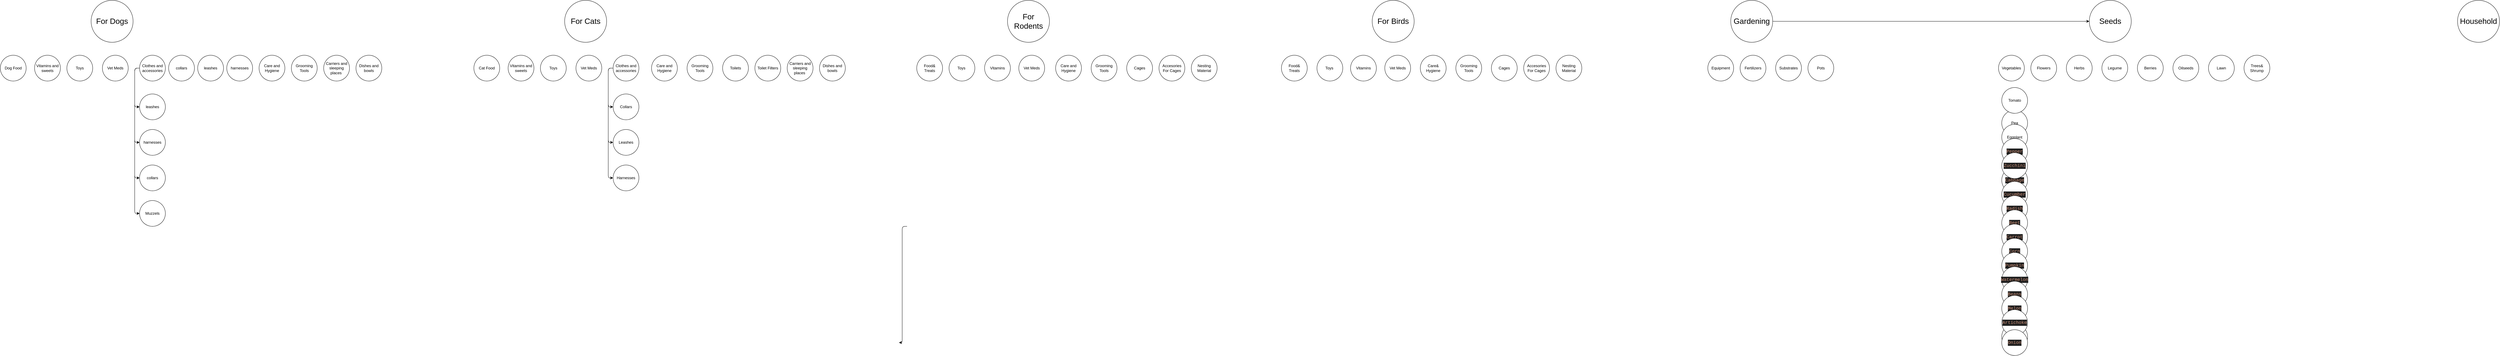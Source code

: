 <mxfile>
    <diagram id="dQ-gaCkEvzOyShW2wYSW" name="Page-1">
        <mxGraphModel dx="2062" dy="1292" grid="1" gridSize="10" guides="1" tooltips="1" connect="1" arrows="1" fold="1" page="1" pageScale="1" pageWidth="850" pageHeight="1100" math="0" shadow="0">
            <root>
                <mxCell id="0"/>
                <mxCell id="1" parent="0"/>
                <mxCell id="3" value="&lt;font style=&quot;font-size: 24px;&quot;&gt;For Dogs&lt;/font&gt;" style="ellipse;whiteSpace=wrap;html=1;" parent="1" vertex="1">
                    <mxGeometry x="25" y="290" width="130" height="130" as="geometry"/>
                </mxCell>
                <mxCell id="7" value="Toys" style="ellipse;whiteSpace=wrap;html=1;" parent="1" vertex="1">
                    <mxGeometry x="-50" y="460" width="80" height="80" as="geometry"/>
                </mxCell>
                <mxCell id="73" style="edgeStyle=elbowEdgeStyle;html=1;exitX=0;exitY=0.5;exitDx=0;exitDy=0;fontSize=24;entryX=0;entryY=0.5;entryDx=0;entryDy=0;" parent="1" source="8" target="58" edge="1">
                    <mxGeometry relative="1" as="geometry">
                        <mxPoint x="150" y="860" as="targetPoint"/>
                        <Array as="points">
                            <mxPoint x="160" y="725"/>
                        </Array>
                    </mxGeometry>
                </mxCell>
                <mxCell id="75" style="edgeStyle=elbowEdgeStyle;html=1;exitX=0;exitY=0.5;exitDx=0;exitDy=0;entryX=0;entryY=0.5;entryDx=0;entryDy=0;fontSize=24;" parent="1" source="8" target="49" edge="1">
                    <mxGeometry relative="1" as="geometry">
                        <Array as="points">
                            <mxPoint x="160" y="560"/>
                        </Array>
                    </mxGeometry>
                </mxCell>
                <mxCell id="76" style="edgeStyle=elbowEdgeStyle;html=1;exitX=0;exitY=0.5;exitDx=0;exitDy=0;entryX=0;entryY=0.5;entryDx=0;entryDy=0;fontSize=24;" parent="1" source="8" target="50" edge="1">
                    <mxGeometry relative="1" as="geometry">
                        <Array as="points">
                            <mxPoint x="160" y="550"/>
                        </Array>
                    </mxGeometry>
                </mxCell>
                <mxCell id="77" style="edgeStyle=elbowEdgeStyle;html=1;exitX=0;exitY=0.5;exitDx=0;exitDy=0;entryX=0;entryY=0.5;entryDx=0;entryDy=0;fontSize=24;" parent="1" source="8" target="48" edge="1">
                    <mxGeometry relative="1" as="geometry">
                        <Array as="points">
                            <mxPoint x="160" y="640"/>
                        </Array>
                    </mxGeometry>
                </mxCell>
                <mxCell id="8" value="Clothes and accessories" style="ellipse;whiteSpace=wrap;html=1;" parent="1" vertex="1">
                    <mxGeometry x="175" y="460" width="80" height="80" as="geometry"/>
                </mxCell>
                <mxCell id="10" value="Care and Hygiene" style="ellipse;whiteSpace=wrap;html=1;" parent="1" vertex="1">
                    <mxGeometry x="545" y="460" width="80" height="80" as="geometry"/>
                </mxCell>
                <mxCell id="25" value="collars" style="ellipse;whiteSpace=wrap;html=1;" parent="1" vertex="1">
                    <mxGeometry x="265" y="460" width="80" height="80" as="geometry"/>
                </mxCell>
                <mxCell id="26" value="leashes" style="ellipse;whiteSpace=wrap;html=1;" parent="1" vertex="1">
                    <mxGeometry x="355" y="460" width="80" height="80" as="geometry"/>
                </mxCell>
                <mxCell id="27" value="harnesses" style="ellipse;whiteSpace=wrap;html=1;" parent="1" vertex="1">
                    <mxGeometry x="445" y="460" width="80" height="80" as="geometry"/>
                </mxCell>
                <mxCell id="31" value="Dishes and bowls" style="ellipse;whiteSpace=wrap;html=1;" parent="1" vertex="1">
                    <mxGeometry x="845" y="460" width="80" height="80" as="geometry"/>
                </mxCell>
                <mxCell id="48" value="collars" style="ellipse;whiteSpace=wrap;html=1;" parent="1" vertex="1">
                    <mxGeometry x="175" y="800" width="80" height="80" as="geometry"/>
                </mxCell>
                <mxCell id="49" value="leashes" style="ellipse;whiteSpace=wrap;html=1;" parent="1" vertex="1">
                    <mxGeometry x="175" y="580" width="80" height="80" as="geometry"/>
                </mxCell>
                <mxCell id="50" value="harnesses" style="ellipse;whiteSpace=wrap;html=1;" parent="1" vertex="1">
                    <mxGeometry x="175" y="690" width="80" height="80" as="geometry"/>
                </mxCell>
                <mxCell id="55" value="Dog Food" style="ellipse;whiteSpace=wrap;html=1;" parent="1" vertex="1">
                    <mxGeometry x="-256" y="460" width="80" height="80" as="geometry"/>
                </mxCell>
                <mxCell id="56" value="Vitamins and sweets" style="ellipse;whiteSpace=wrap;html=1;" parent="1" vertex="1">
                    <mxGeometry x="-150" y="460" width="80" height="80" as="geometry"/>
                </mxCell>
                <mxCell id="57" value="Carriers and sleeping places&amp;nbsp;" style="ellipse;whiteSpace=wrap;html=1;" parent="1" vertex="1">
                    <mxGeometry x="745" y="460" width="80" height="80" as="geometry"/>
                </mxCell>
                <mxCell id="58" value="Muzzels" style="ellipse;whiteSpace=wrap;html=1;" parent="1" vertex="1">
                    <mxGeometry x="175" y="910" width="80" height="80" as="geometry"/>
                </mxCell>
                <mxCell id="61" value="Vet Meds" style="ellipse;whiteSpace=wrap;html=1;" parent="1" vertex="1">
                    <mxGeometry x="60" y="460" width="80" height="80" as="geometry"/>
                </mxCell>
                <mxCell id="63" value="Grooming Tools" style="ellipse;whiteSpace=wrap;html=1;" parent="1" vertex="1">
                    <mxGeometry x="645" y="460" width="80" height="80" as="geometry"/>
                </mxCell>
                <mxCell id="78" value="&lt;span style=&quot;font-size: 24px;&quot;&gt;For Cats&lt;/span&gt;" style="ellipse;whiteSpace=wrap;html=1;" parent="1" vertex="1">
                    <mxGeometry x="1491" y="290" width="130" height="130" as="geometry"/>
                </mxCell>
                <mxCell id="79" value="Toys" style="ellipse;whiteSpace=wrap;html=1;" parent="1" vertex="1">
                    <mxGeometry x="1416" y="460" width="80" height="80" as="geometry"/>
                </mxCell>
                <mxCell id="81" style="edgeStyle=elbowEdgeStyle;html=1;exitX=0;exitY=0.5;exitDx=0;exitDy=0;entryX=0;entryY=0.5;entryDx=0;entryDy=0;fontSize=24;" parent="1" source="84" target="91" edge="1">
                    <mxGeometry relative="1" as="geometry">
                        <Array as="points">
                            <mxPoint x="1626" y="560"/>
                        </Array>
                    </mxGeometry>
                </mxCell>
                <mxCell id="82" style="edgeStyle=elbowEdgeStyle;html=1;exitX=0;exitY=0.5;exitDx=0;exitDy=0;entryX=0;entryY=0.5;entryDx=0;entryDy=0;fontSize=24;" parent="1" source="84" target="92" edge="1">
                    <mxGeometry relative="1" as="geometry">
                        <Array as="points">
                            <mxPoint x="1626" y="550"/>
                        </Array>
                    </mxGeometry>
                </mxCell>
                <mxCell id="83" style="edgeStyle=elbowEdgeStyle;html=1;exitX=0;exitY=0.5;exitDx=0;exitDy=0;entryX=0;entryY=0.5;entryDx=0;entryDy=0;fontSize=24;" parent="1" source="84" target="90" edge="1">
                    <mxGeometry relative="1" as="geometry">
                        <Array as="points">
                            <mxPoint x="1626" y="640"/>
                        </Array>
                    </mxGeometry>
                </mxCell>
                <mxCell id="84" value="Clothes and accessories" style="ellipse;whiteSpace=wrap;html=1;" parent="1" vertex="1">
                    <mxGeometry x="1641" y="460" width="80" height="80" as="geometry"/>
                </mxCell>
                <mxCell id="85" value="Care and Hygiene" style="ellipse;whiteSpace=wrap;html=1;" parent="1" vertex="1">
                    <mxGeometry x="1760" y="460" width="80" height="80" as="geometry"/>
                </mxCell>
                <mxCell id="89" value="Dishes and bowls" style="ellipse;whiteSpace=wrap;html=1;" parent="1" vertex="1">
                    <mxGeometry x="2280" y="460" width="80" height="80" as="geometry"/>
                </mxCell>
                <mxCell id="90" value="Harnesses" style="ellipse;whiteSpace=wrap;html=1;" parent="1" vertex="1">
                    <mxGeometry x="1641" y="800" width="80" height="80" as="geometry"/>
                </mxCell>
                <mxCell id="91" value="Collars" style="ellipse;whiteSpace=wrap;html=1;" parent="1" vertex="1">
                    <mxGeometry x="1641" y="580" width="80" height="80" as="geometry"/>
                </mxCell>
                <mxCell id="92" value="Leashes" style="ellipse;whiteSpace=wrap;html=1;" parent="1" vertex="1">
                    <mxGeometry x="1641" y="690" width="80" height="80" as="geometry"/>
                </mxCell>
                <mxCell id="93" value="Cat Food" style="ellipse;whiteSpace=wrap;html=1;" parent="1" vertex="1">
                    <mxGeometry x="1210" y="460" width="80" height="80" as="geometry"/>
                </mxCell>
                <mxCell id="94" value="Vitamins and sweets" style="ellipse;whiteSpace=wrap;html=1;" parent="1" vertex="1">
                    <mxGeometry x="1316" y="460" width="80" height="80" as="geometry"/>
                </mxCell>
                <mxCell id="95" value="Carriers and sleeping places&amp;nbsp;" style="ellipse;whiteSpace=wrap;html=1;" parent="1" vertex="1">
                    <mxGeometry x="2180" y="460" width="80" height="80" as="geometry"/>
                </mxCell>
                <mxCell id="97" value="Vet Meds" style="ellipse;whiteSpace=wrap;html=1;" parent="1" vertex="1">
                    <mxGeometry x="1526" y="460" width="80" height="80" as="geometry"/>
                </mxCell>
                <mxCell id="98" value="Grooming Tools" style="ellipse;whiteSpace=wrap;html=1;" parent="1" vertex="1">
                    <mxGeometry x="1870" y="460" width="80" height="80" as="geometry"/>
                </mxCell>
                <mxCell id="99" value="Toilets" style="ellipse;whiteSpace=wrap;html=1;" parent="1" vertex="1">
                    <mxGeometry x="1980" y="460" width="80" height="80" as="geometry"/>
                </mxCell>
                <mxCell id="100" value="Toilet Filters" style="ellipse;whiteSpace=wrap;html=1;" parent="1" vertex="1">
                    <mxGeometry x="2080" y="460" width="80" height="80" as="geometry"/>
                </mxCell>
                <mxCell id="101" value="&lt;span style=&quot;font-size: 24px;&quot;&gt;For Rodents&lt;/span&gt;" style="ellipse;whiteSpace=wrap;html=1;" parent="1" vertex="1">
                    <mxGeometry x="2862" y="290" width="130" height="130" as="geometry"/>
                </mxCell>
                <mxCell id="102" value="Toys&amp;nbsp;" style="ellipse;whiteSpace=wrap;html=1;" parent="1" vertex="1">
                    <mxGeometry x="2681" y="460" width="80" height="80" as="geometry"/>
                </mxCell>
                <mxCell id="103" style="edgeStyle=elbowEdgeStyle;html=1;exitX=0;exitY=0.5;exitDx=0;exitDy=0;fontSize=24;entryX=0;entryY=0.5;entryDx=0;entryDy=0;" parent="1" edge="1">
                    <mxGeometry relative="1" as="geometry">
                        <mxPoint x="2526" y="1350" as="targetPoint"/>
                        <mxPoint x="2551.0" y="990" as="sourcePoint"/>
                        <Array as="points">
                            <mxPoint x="2536" y="1215"/>
                        </Array>
                    </mxGeometry>
                </mxCell>
                <mxCell id="104" style="edgeStyle=elbowEdgeStyle;html=1;exitX=0;exitY=0.5;exitDx=0;exitDy=0;entryX=0;entryY=0.5;entryDx=0;entryDy=0;fontSize=24;" parent="1" edge="1">
                    <mxGeometry relative="1" as="geometry">
                        <mxPoint x="2551.0" y="990" as="sourcePoint"/>
                        <Array as="points">
                            <mxPoint x="2536" y="1050"/>
                        </Array>
                    </mxGeometry>
                </mxCell>
                <mxCell id="105" style="edgeStyle=elbowEdgeStyle;html=1;exitX=0;exitY=0.5;exitDx=0;exitDy=0;entryX=0;entryY=0.5;entryDx=0;entryDy=0;fontSize=24;" parent="1" edge="1">
                    <mxGeometry relative="1" as="geometry">
                        <mxPoint x="2551.0" y="990" as="sourcePoint"/>
                        <Array as="points">
                            <mxPoint x="2536" y="1040"/>
                        </Array>
                    </mxGeometry>
                </mxCell>
                <mxCell id="106" style="edgeStyle=elbowEdgeStyle;html=1;exitX=0;exitY=0.5;exitDx=0;exitDy=0;entryX=0;entryY=0.5;entryDx=0;entryDy=0;fontSize=24;" parent="1" edge="1">
                    <mxGeometry relative="1" as="geometry">
                        <mxPoint x="2551.0" y="990" as="sourcePoint"/>
                        <Array as="points">
                            <mxPoint x="2536" y="1130"/>
                        </Array>
                    </mxGeometry>
                </mxCell>
                <mxCell id="108" value="Care and Hygiene" style="ellipse;whiteSpace=wrap;html=1;" parent="1" vertex="1">
                    <mxGeometry x="3011" y="460" width="80" height="80" as="geometry"/>
                </mxCell>
                <mxCell id="113" value="Food&amp;amp;&lt;br&gt;Treats" style="ellipse;whiteSpace=wrap;html=1;" parent="1" vertex="1">
                    <mxGeometry x="2581" y="460" width="80" height="80" as="geometry"/>
                </mxCell>
                <mxCell id="114" value="Vitamins" style="ellipse;whiteSpace=wrap;html=1;" parent="1" vertex="1">
                    <mxGeometry x="2791" y="460" width="80" height="80" as="geometry"/>
                </mxCell>
                <mxCell id="117" value="Vet Meds" style="ellipse;whiteSpace=wrap;html=1;" parent="1" vertex="1">
                    <mxGeometry x="2897" y="460" width="80" height="80" as="geometry"/>
                </mxCell>
                <mxCell id="118" value="Grooming Tools" style="ellipse;whiteSpace=wrap;html=1;" parent="1" vertex="1">
                    <mxGeometry x="3121" y="460" width="80" height="80" as="geometry"/>
                </mxCell>
                <mxCell id="121" value="Accesories For Cages" style="ellipse;whiteSpace=wrap;html=1;" parent="1" vertex="1">
                    <mxGeometry x="3331" y="460" width="80" height="80" as="geometry"/>
                </mxCell>
                <mxCell id="122" value="Nesting Material" style="ellipse;whiteSpace=wrap;html=1;" parent="1" vertex="1">
                    <mxGeometry x="3431" y="460" width="80" height="80" as="geometry"/>
                </mxCell>
                <mxCell id="123" value="Cages" style="ellipse;whiteSpace=wrap;html=1;" parent="1" vertex="1">
                    <mxGeometry x="3231" y="460" width="80" height="80" as="geometry"/>
                </mxCell>
                <mxCell id="124" value="&lt;span style=&quot;font-size: 24px;&quot;&gt;For Birds&lt;/span&gt;" style="ellipse;whiteSpace=wrap;html=1;" parent="1" vertex="1">
                    <mxGeometry x="3991" y="290" width="130" height="130" as="geometry"/>
                </mxCell>
                <mxCell id="125" value="Toys&amp;nbsp;" style="ellipse;whiteSpace=wrap;html=1;" parent="1" vertex="1">
                    <mxGeometry x="3820" y="460" width="80" height="80" as="geometry"/>
                </mxCell>
                <mxCell id="126" value="Care&amp;amp;&lt;br&gt;Hygiene" style="ellipse;whiteSpace=wrap;html=1;" parent="1" vertex="1">
                    <mxGeometry x="4140" y="460" width="80" height="80" as="geometry"/>
                </mxCell>
                <mxCell id="127" value="Food&amp;amp;&lt;br&gt;Treats" style="ellipse;whiteSpace=wrap;html=1;" parent="1" vertex="1">
                    <mxGeometry x="3710" y="460" width="80" height="80" as="geometry"/>
                </mxCell>
                <mxCell id="128" value="Vitamins" style="ellipse;whiteSpace=wrap;html=1;" parent="1" vertex="1">
                    <mxGeometry x="3924" y="460" width="80" height="80" as="geometry"/>
                </mxCell>
                <mxCell id="129" value="Vet Meds" style="ellipse;whiteSpace=wrap;html=1;" parent="1" vertex="1">
                    <mxGeometry x="4030" y="460" width="80" height="80" as="geometry"/>
                </mxCell>
                <mxCell id="130" value="Grooming Tools" style="ellipse;whiteSpace=wrap;html=1;" parent="1" vertex="1">
                    <mxGeometry x="4250" y="460" width="80" height="80" as="geometry"/>
                </mxCell>
                <mxCell id="131" value="Accesories For Cages" style="ellipse;whiteSpace=wrap;html=1;" parent="1" vertex="1">
                    <mxGeometry x="4460" y="460" width="80" height="80" as="geometry"/>
                </mxCell>
                <mxCell id="132" value="Nesting Material" style="ellipse;whiteSpace=wrap;html=1;" parent="1" vertex="1">
                    <mxGeometry x="4560" y="460" width="80" height="80" as="geometry"/>
                </mxCell>
                <mxCell id="133" value="Cages" style="ellipse;whiteSpace=wrap;html=1;" parent="1" vertex="1">
                    <mxGeometry x="4360" y="460" width="80" height="80" as="geometry"/>
                </mxCell>
                <mxCell id="137" value="&lt;span style=&quot;font-size: 24px;&quot;&gt;Seeds&lt;/span&gt;" style="ellipse;whiteSpace=wrap;html=1;" parent="1" vertex="1">
                    <mxGeometry x="6211" y="290" width="130" height="130" as="geometry"/>
                </mxCell>
                <mxCell id="138" value="Flowers" style="ellipse;whiteSpace=wrap;html=1;" parent="1" vertex="1">
                    <mxGeometry x="6030" y="460" width="80" height="80" as="geometry"/>
                </mxCell>
                <mxCell id="139" value="Berries" style="ellipse;whiteSpace=wrap;html=1;" parent="1" vertex="1">
                    <mxGeometry x="6360" y="460" width="80" height="80" as="geometry"/>
                </mxCell>
                <mxCell id="140" value="Vegetables" style="ellipse;whiteSpace=wrap;html=1;" parent="1" vertex="1">
                    <mxGeometry x="5930" y="460" width="80" height="80" as="geometry"/>
                </mxCell>
                <mxCell id="141" value="Herbs" style="ellipse;whiteSpace=wrap;html=1;" parent="1" vertex="1">
                    <mxGeometry x="6140" y="460" width="80" height="80" as="geometry"/>
                </mxCell>
                <mxCell id="142" value="Lawn" style="ellipse;whiteSpace=wrap;html=1;" parent="1" vertex="1">
                    <mxGeometry x="6580" y="460" width="80" height="80" as="geometry"/>
                </mxCell>
                <mxCell id="143" value="Oilseeds" style="ellipse;whiteSpace=wrap;html=1;" parent="1" vertex="1">
                    <mxGeometry x="6470" y="460" width="80" height="80" as="geometry"/>
                </mxCell>
                <mxCell id="146" value="Trees&amp;amp;&lt;br&gt;Shrump" style="ellipse;whiteSpace=wrap;html=1;" parent="1" vertex="1">
                    <mxGeometry x="6690" y="460" width="80" height="80" as="geometry"/>
                </mxCell>
                <mxCell id="158" style="edgeStyle=elbowEdgeStyle;html=1;exitX=1;exitY=0.5;exitDx=0;exitDy=0;entryX=0;entryY=0.5;entryDx=0;entryDy=0;fontSize=24;" parent="1" source="147" target="137" edge="1">
                    <mxGeometry relative="1" as="geometry"/>
                </mxCell>
                <mxCell id="147" value="&lt;span style=&quot;font-size: 24px;&quot;&gt;Gardening&lt;br&gt;&lt;/span&gt;" style="ellipse;whiteSpace=wrap;html=1;" parent="1" vertex="1">
                    <mxGeometry x="5101" y="290" width="130" height="130" as="geometry"/>
                </mxCell>
                <mxCell id="148" value="Fertilizers" style="ellipse;whiteSpace=wrap;html=1;" parent="1" vertex="1">
                    <mxGeometry x="5130" y="460" width="80" height="80" as="geometry"/>
                </mxCell>
                <mxCell id="150" value="Equipment" style="ellipse;whiteSpace=wrap;html=1;" parent="1" vertex="1">
                    <mxGeometry x="5030" y="460" width="80" height="80" as="geometry"/>
                </mxCell>
                <mxCell id="151" value="Substrates" style="ellipse;whiteSpace=wrap;html=1;" parent="1" vertex="1">
                    <mxGeometry x="5240" y="460" width="80" height="80" as="geometry"/>
                </mxCell>
                <mxCell id="159" value="&lt;span style=&quot;font-size: 24px;&quot;&gt;Household&lt;/span&gt;" style="ellipse;whiteSpace=wrap;html=1;" parent="1" vertex="1">
                    <mxGeometry x="7351" y="290" width="130" height="130" as="geometry"/>
                </mxCell>
                <mxCell id="169" value="Legume" style="ellipse;whiteSpace=wrap;html=1;" parent="1" vertex="1">
                    <mxGeometry x="6250" y="460" width="80" height="80" as="geometry"/>
                </mxCell>
                <mxCell id="170" value="Pots" style="ellipse;whiteSpace=wrap;html=1;" vertex="1" parent="1">
                    <mxGeometry x="5340" y="460" width="80" height="80" as="geometry"/>
                </mxCell>
                <mxCell id="172" value="Pea" style="ellipse;whiteSpace=wrap;html=1;" vertex="1" parent="1">
                    <mxGeometry x="5940" y="630" width="80" height="80" as="geometry"/>
                </mxCell>
                <mxCell id="173" value="Tomato" style="ellipse;whiteSpace=wrap;html=1;" vertex="1" parent="1">
                    <mxGeometry x="5940" y="560" width="80" height="80" as="geometry"/>
                </mxCell>
                <mxCell id="174" value="Eggplant" style="ellipse;whiteSpace=wrap;html=1;" vertex="1" parent="1">
                    <mxGeometry x="5940" y="674" width="80" height="80" as="geometry"/>
                </mxCell>
                <mxCell id="175" value="&lt;div style=&quot;color: rgb(204, 204, 204); background-color: rgb(31, 31, 31); font-family: Consolas, &amp;quot;Courier New&amp;quot;, monospace; font-size: 14px; line-height: 19px;&quot;&gt;&lt;span style=&quot;color: #ce9178;&quot;&gt;Pepper&lt;/span&gt;&lt;/div&gt;" style="ellipse;whiteSpace=wrap;html=1;" vertex="1" parent="1">
                    <mxGeometry x="5940" y="718" width="80" height="80" as="geometry"/>
                </mxCell>
                <mxCell id="176" value="&lt;div style=&quot;color: rgb(204, 204, 204); background-color: rgb(31, 31, 31); font-family: Consolas, &amp;quot;Courier New&amp;quot;, monospace; font-size: 14px; line-height: 19px;&quot;&gt;&lt;div style=&quot;line-height: 19px;&quot;&gt;&lt;span style=&quot;color: #ce9178;&quot;&gt;Cabbage&lt;/span&gt;&lt;/div&gt;&lt;/div&gt;" style="ellipse;whiteSpace=wrap;html=1;" vertex="1" parent="1">
                    <mxGeometry x="5940" y="807" width="80" height="80" as="geometry"/>
                </mxCell>
                <mxCell id="177" value="&lt;div style=&quot;color: rgb(204, 204, 204); background-color: rgb(31, 31, 31); font-family: Consolas, &amp;quot;Courier New&amp;quot;, monospace; font-size: 14px; line-height: 19px;&quot;&gt;&lt;div style=&quot;line-height: 19px;&quot;&gt;&lt;div style=&quot;line-height: 19px;&quot;&gt;&lt;span style=&quot;color: #ce9178;&quot;&gt;Zucchini&lt;/span&gt;&lt;/div&gt;&lt;/div&gt;&lt;/div&gt;" style="ellipse;whiteSpace=wrap;html=1;" vertex="1" parent="1">
                    <mxGeometry x="5940" y="762" width="80" height="80" as="geometry"/>
                </mxCell>
                <mxCell id="178" value="&lt;div style=&quot;color: rgb(204, 204, 204); background-color: rgb(31, 31, 31); font-family: Consolas, &amp;quot;Courier New&amp;quot;, monospace; font-size: 14px; line-height: 19px;&quot;&gt;&lt;div style=&quot;line-height: 19px;&quot;&gt;&lt;div style=&quot;line-height: 19px;&quot;&gt;&lt;div style=&quot;line-height: 19px;&quot;&gt;&lt;span style=&quot;color: #ce9178;&quot;&gt;Cucumber&lt;/span&gt;&lt;/div&gt;&lt;/div&gt;&lt;/div&gt;&lt;/div&gt;" style="ellipse;whiteSpace=wrap;html=1;" vertex="1" parent="1">
                    <mxGeometry x="5940" y="851" width="80" height="80" as="geometry"/>
                </mxCell>
                <mxCell id="179" value="&lt;div style=&quot;color: rgb(204, 204, 204); background-color: rgb(31, 31, 31); font-family: Consolas, &amp;quot;Courier New&amp;quot;, monospace; font-size: 14px; line-height: 19px;&quot;&gt;&lt;div style=&quot;line-height: 19px;&quot;&gt;&lt;div style=&quot;line-height: 19px;&quot;&gt;&lt;div style=&quot;line-height: 19px;&quot;&gt;&lt;div style=&quot;line-height: 19px;&quot;&gt;&lt;span style=&quot;color: #ce9178;&quot;&gt;Radish&lt;/span&gt;&lt;/div&gt;&lt;/div&gt;&lt;/div&gt;&lt;/div&gt;&lt;/div&gt;" style="ellipse;whiteSpace=wrap;html=1;" vertex="1" parent="1">
                    <mxGeometry x="5940" y="895" width="80" height="80" as="geometry"/>
                </mxCell>
                <mxCell id="180" value="&lt;div style=&quot;color: rgb(204, 204, 204); background-color: rgb(31, 31, 31); font-family: Consolas, &amp;quot;Courier New&amp;quot;, monospace; font-size: 14px; line-height: 19px;&quot;&gt;&lt;div style=&quot;line-height: 19px;&quot;&gt;&lt;div style=&quot;line-height: 19px;&quot;&gt;&lt;div style=&quot;line-height: 19px;&quot;&gt;&lt;div style=&quot;line-height: 19px;&quot;&gt;&lt;div style=&quot;line-height: 19px;&quot;&gt;&lt;span style=&quot;color: #ce9178;&quot;&gt;Beet&lt;/span&gt;&lt;/div&gt;&lt;/div&gt;&lt;/div&gt;&lt;/div&gt;&lt;/div&gt;&lt;/div&gt;" style="ellipse;whiteSpace=wrap;html=1;" vertex="1" parent="1">
                    <mxGeometry x="5940" y="939" width="80" height="80" as="geometry"/>
                </mxCell>
                <mxCell id="181" value="&lt;div style=&quot;color: rgb(204, 204, 204); background-color: rgb(31, 31, 31); font-family: Consolas, &amp;quot;Courier New&amp;quot;, monospace; font-size: 14px; line-height: 19px;&quot;&gt;&lt;div style=&quot;line-height: 19px;&quot;&gt;&lt;div style=&quot;line-height: 19px;&quot;&gt;&lt;div style=&quot;line-height: 19px;&quot;&gt;&lt;div style=&quot;line-height: 19px;&quot;&gt;&lt;div style=&quot;line-height: 19px;&quot;&gt;&lt;div style=&quot;line-height: 19px;&quot;&gt;&lt;span style=&quot;color: #ce9178;&quot;&gt;Carrot&lt;/span&gt;&lt;/div&gt;&lt;/div&gt;&lt;/div&gt;&lt;/div&gt;&lt;/div&gt;&lt;/div&gt;&lt;/div&gt;" style="ellipse;whiteSpace=wrap;html=1;" vertex="1" parent="1">
                    <mxGeometry x="5940" y="983" width="80" height="80" as="geometry"/>
                </mxCell>
                <mxCell id="182" value="&lt;div style=&quot;color: rgb(204, 204, 204); background-color: rgb(31, 31, 31); font-family: Consolas, &amp;quot;Courier New&amp;quot;, monospace; font-size: 14px; line-height: 19px;&quot;&gt;&lt;div style=&quot;line-height: 19px;&quot;&gt;&lt;div style=&quot;line-height: 19px;&quot;&gt;&lt;div style=&quot;line-height: 19px;&quot;&gt;&lt;div style=&quot;line-height: 19px;&quot;&gt;&lt;div style=&quot;line-height: 19px;&quot;&gt;&lt;div style=&quot;line-height: 19px;&quot;&gt;&lt;div style=&quot;line-height: 19px;&quot;&gt;&lt;span style=&quot;color: #ce9178;&quot;&gt;Corn&lt;/span&gt;&lt;/div&gt;&lt;/div&gt;&lt;/div&gt;&lt;/div&gt;&lt;/div&gt;&lt;/div&gt;&lt;/div&gt;&lt;/div&gt;" style="ellipse;whiteSpace=wrap;html=1;" vertex="1" parent="1">
                    <mxGeometry x="5940" y="1027" width="80" height="80" as="geometry"/>
                </mxCell>
                <mxCell id="183" value="&lt;div style=&quot;color: rgb(204, 204, 204); background-color: rgb(31, 31, 31); font-family: Consolas, &amp;quot;Courier New&amp;quot;, monospace; font-size: 14px; line-height: 19px;&quot;&gt;&lt;div style=&quot;line-height: 19px;&quot;&gt;&lt;div style=&quot;line-height: 19px;&quot;&gt;&lt;div style=&quot;line-height: 19px;&quot;&gt;&lt;div style=&quot;line-height: 19px;&quot;&gt;&lt;div style=&quot;line-height: 19px;&quot;&gt;&lt;div style=&quot;line-height: 19px;&quot;&gt;&lt;div style=&quot;line-height: 19px;&quot;&gt;&lt;div style=&quot;line-height: 19px;&quot;&gt;&lt;span style=&quot;color: #ce9178;&quot;&gt;Pumpkin&lt;/span&gt;&lt;/div&gt;&lt;/div&gt;&lt;/div&gt;&lt;/div&gt;&lt;/div&gt;&lt;/div&gt;&lt;/div&gt;&lt;/div&gt;&lt;/div&gt;" style="ellipse;whiteSpace=wrap;html=1;" vertex="1" parent="1">
                    <mxGeometry x="5940" y="1071" width="80" height="80" as="geometry"/>
                </mxCell>
                <mxCell id="184" value="&lt;div style=&quot;color: rgb(204, 204, 204); background-color: rgb(31, 31, 31); font-family: Consolas, &amp;quot;Courier New&amp;quot;, monospace; font-size: 14px; line-height: 19px;&quot;&gt;&lt;div style=&quot;line-height: 19px;&quot;&gt;&lt;div style=&quot;line-height: 19px;&quot;&gt;&lt;div style=&quot;line-height: 19px;&quot;&gt;&lt;div style=&quot;line-height: 19px;&quot;&gt;&lt;div style=&quot;line-height: 19px;&quot;&gt;&lt;div style=&quot;line-height: 19px;&quot;&gt;&lt;div style=&quot;line-height: 19px;&quot;&gt;&lt;div style=&quot;line-height: 19px;&quot;&gt;&lt;div style=&quot;line-height: 19px;&quot;&gt;&lt;span style=&quot;color: #ce9178;&quot;&gt;Watermelon&lt;/span&gt;&lt;/div&gt;&lt;/div&gt;&lt;/div&gt;&lt;/div&gt;&lt;/div&gt;&lt;/div&gt;&lt;/div&gt;&lt;/div&gt;&lt;/div&gt;&lt;/div&gt;" style="ellipse;whiteSpace=wrap;html=1;" vertex="1" parent="1">
                    <mxGeometry x="5940" y="1115" width="80" height="80" as="geometry"/>
                </mxCell>
                <mxCell id="185" value="&lt;div style=&quot;color: rgb(204, 204, 204); background-color: rgb(31, 31, 31); font-family: Consolas, &amp;quot;Courier New&amp;quot;, monospace; font-size: 14px; line-height: 19px;&quot;&gt;&lt;div style=&quot;line-height: 19px;&quot;&gt;&lt;div style=&quot;line-height: 19px;&quot;&gt;&lt;div style=&quot;line-height: 19px;&quot;&gt;&lt;div style=&quot;line-height: 19px;&quot;&gt;&lt;div style=&quot;line-height: 19px;&quot;&gt;&lt;div style=&quot;line-height: 19px;&quot;&gt;&lt;div style=&quot;line-height: 19px;&quot;&gt;&lt;div style=&quot;line-height: 19px;&quot;&gt;&lt;div style=&quot;line-height: 19px;&quot;&gt;&lt;div style=&quot;line-height: 19px;&quot;&gt;&lt;span style=&quot;color: #ce9178;&quot;&gt;Beans&lt;/span&gt;&lt;/div&gt;&lt;/div&gt;&lt;/div&gt;&lt;/div&gt;&lt;/div&gt;&lt;/div&gt;&lt;/div&gt;&lt;/div&gt;&lt;/div&gt;&lt;/div&gt;&lt;/div&gt;" style="ellipse;whiteSpace=wrap;html=1;" vertex="1" parent="1">
                    <mxGeometry x="5940" y="1160" width="80" height="80" as="geometry"/>
                </mxCell>
                <mxCell id="186" value="&lt;div style=&quot;color: rgb(204, 204, 204); background-color: rgb(31, 31, 31); font-family: Consolas, &amp;quot;Courier New&amp;quot;, monospace; font-size: 14px; line-height: 19px;&quot;&gt;&lt;div style=&quot;line-height: 19px;&quot;&gt;&lt;div style=&quot;line-height: 19px;&quot;&gt;&lt;div style=&quot;line-height: 19px;&quot;&gt;&lt;div style=&quot;line-height: 19px;&quot;&gt;&lt;div style=&quot;line-height: 19px;&quot;&gt;&lt;div style=&quot;line-height: 19px;&quot;&gt;&lt;div style=&quot;line-height: 19px;&quot;&gt;&lt;div style=&quot;line-height: 19px;&quot;&gt;&lt;div style=&quot;line-height: 19px;&quot;&gt;&lt;div style=&quot;line-height: 19px;&quot;&gt;&lt;div style=&quot;line-height: 19px;&quot;&gt;&lt;span style=&quot;color: #ce9178;&quot;&gt;Melon&lt;/span&gt;&lt;/div&gt;&lt;/div&gt;&lt;/div&gt;&lt;/div&gt;&lt;/div&gt;&lt;/div&gt;&lt;/div&gt;&lt;/div&gt;&lt;/div&gt;&lt;/div&gt;&lt;/div&gt;&lt;/div&gt;" style="ellipse;whiteSpace=wrap;html=1;" vertex="1" parent="1">
                    <mxGeometry x="5940" y="1204" width="80" height="80" as="geometry"/>
                </mxCell>
                <mxCell id="187" value="&lt;div style=&quot;color: rgb(204, 204, 204); background-color: rgb(31, 31, 31); font-family: Consolas, &amp;quot;Courier New&amp;quot;, monospace; font-size: 14px; line-height: 19px;&quot;&gt;&lt;div style=&quot;line-height: 19px;&quot;&gt;&lt;div style=&quot;line-height: 19px;&quot;&gt;&lt;div style=&quot;line-height: 19px;&quot;&gt;&lt;div style=&quot;line-height: 19px;&quot;&gt;&lt;div style=&quot;line-height: 19px;&quot;&gt;&lt;div style=&quot;line-height: 19px;&quot;&gt;&lt;div style=&quot;line-height: 19px;&quot;&gt;&lt;div style=&quot;line-height: 19px;&quot;&gt;&lt;div style=&quot;line-height: 19px;&quot;&gt;&lt;div style=&quot;line-height: 19px;&quot;&gt;&lt;div style=&quot;line-height: 19px;&quot;&gt;&lt;div style=&quot;line-height: 19px;&quot;&gt;&lt;span style=&quot;color: #ce9178;&quot;&gt;Scallop&lt;/span&gt;&lt;/div&gt;&lt;/div&gt;&lt;/div&gt;&lt;/div&gt;&lt;/div&gt;&lt;/div&gt;&lt;/div&gt;&lt;/div&gt;&lt;/div&gt;&lt;/div&gt;&lt;/div&gt;&lt;/div&gt;&lt;/div&gt;" style="ellipse;whiteSpace=wrap;html=1;" vertex="1" parent="1">
                    <mxGeometry x="5940" y="1292" width="80" height="80" as="geometry"/>
                </mxCell>
                <mxCell id="188" value="&lt;div style=&quot;color: rgb(204, 204, 204); background-color: rgb(31, 31, 31); font-family: Consolas, &amp;quot;Courier New&amp;quot;, monospace; font-size: 14px; line-height: 19px;&quot;&gt;&lt;div style=&quot;line-height: 19px;&quot;&gt;&lt;div style=&quot;line-height: 19px;&quot;&gt;&lt;div style=&quot;line-height: 19px;&quot;&gt;&lt;div style=&quot;line-height: 19px;&quot;&gt;&lt;div style=&quot;line-height: 19px;&quot;&gt;&lt;div style=&quot;line-height: 19px;&quot;&gt;&lt;div style=&quot;line-height: 19px;&quot;&gt;&lt;div style=&quot;line-height: 19px;&quot;&gt;&lt;div style=&quot;line-height: 19px;&quot;&gt;&lt;div style=&quot;line-height: 19px;&quot;&gt;&lt;div style=&quot;line-height: 19px;&quot;&gt;&lt;div style=&quot;line-height: 19px;&quot;&gt;&lt;div style=&quot;line-height: 19px;&quot;&gt;&lt;span style=&quot;color: #ce9178;&quot;&gt;Artichoke&lt;/span&gt;&lt;/div&gt;&lt;/div&gt;&lt;/div&gt;&lt;/div&gt;&lt;/div&gt;&lt;/div&gt;&lt;/div&gt;&lt;/div&gt;&lt;/div&gt;&lt;/div&gt;&lt;/div&gt;&lt;/div&gt;&lt;/div&gt;&lt;/div&gt;" style="ellipse;whiteSpace=wrap;html=1;" vertex="1" parent="1">
                    <mxGeometry x="5940" y="1248" width="80" height="80" as="geometry"/>
                </mxCell>
                <mxCell id="189" value="&lt;div style=&quot;color: rgb(204, 204, 204); background-color: rgb(31, 31, 31); font-family: Consolas, &amp;quot;Courier New&amp;quot;, monospace; font-size: 14px; line-height: 19px;&quot;&gt;&lt;div style=&quot;line-height: 19px;&quot;&gt;&lt;div style=&quot;line-height: 19px;&quot;&gt;&lt;div style=&quot;line-height: 19px;&quot;&gt;&lt;div style=&quot;line-height: 19px;&quot;&gt;&lt;div style=&quot;line-height: 19px;&quot;&gt;&lt;div style=&quot;line-height: 19px;&quot;&gt;&lt;div style=&quot;line-height: 19px;&quot;&gt;&lt;div style=&quot;line-height: 19px;&quot;&gt;&lt;div style=&quot;line-height: 19px;&quot;&gt;&lt;div style=&quot;line-height: 19px;&quot;&gt;&lt;div style=&quot;line-height: 19px;&quot;&gt;&lt;div style=&quot;line-height: 19px;&quot;&gt;&lt;div style=&quot;line-height: 19px;&quot;&gt;&lt;div style=&quot;line-height: 19px;&quot;&gt;&lt;span style=&quot;color: #ce9178;&quot;&gt;Onion&lt;/span&gt;&lt;/div&gt;&lt;/div&gt;&lt;/div&gt;&lt;/div&gt;&lt;/div&gt;&lt;/div&gt;&lt;/div&gt;&lt;/div&gt;&lt;/div&gt;&lt;/div&gt;&lt;/div&gt;&lt;/div&gt;&lt;/div&gt;&lt;/div&gt;&lt;/div&gt;" style="ellipse;whiteSpace=wrap;html=1;" vertex="1" parent="1">
                    <mxGeometry x="5940" y="1310" width="80" height="80" as="geometry"/>
                </mxCell>
            </root>
        </mxGraphModel>
    </diagram>
</mxfile>